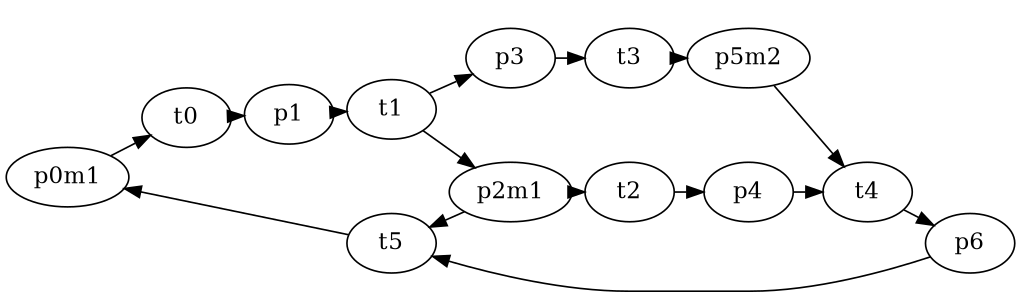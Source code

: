 digraph A {
// splines = ortho
rankdir=LR;
ratio=fill
graph [pad="0.05", nodesep="0.15", ranksep="0.02"];
margin=0;
size="7,2!"
p0m1
p1
p2m1
p3
p4
p5m2
p6

t0
t1
t2
t3
t4
t5
{rank="same";
t1 t5

}
p0m1 -> t0
p1 -> t1
p2m1 -> t2
p2m1 -> t5
p3 -> t3
p4 -> t4
p5m2 -> t4
p6 -> t5

t5 -> p0m1

t0 -> p1
t1 -> p2m1
t1 -> p3
t2 -> p4
t3 -> p5m2
t4 -> p6

}
